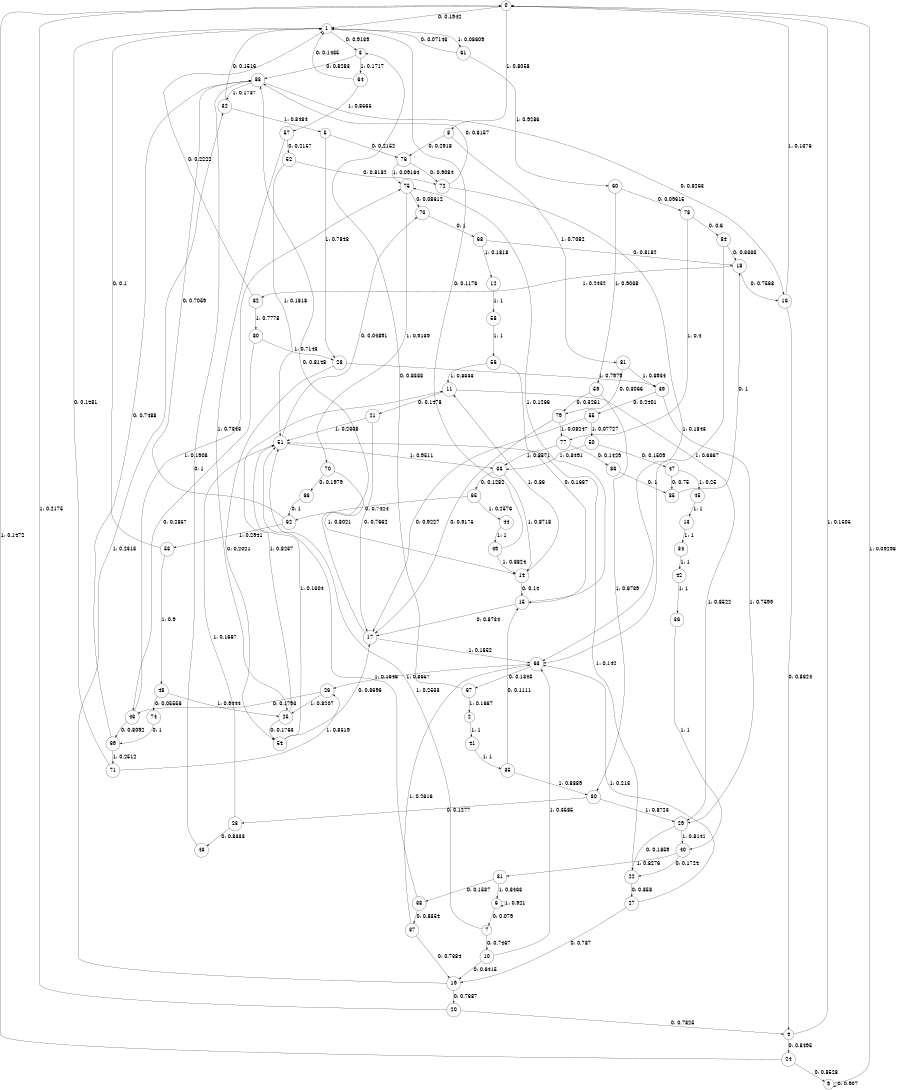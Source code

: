 digraph "ch1face_outputL10" {
size = "6,8.5";
ratio = "fill";
node [shape = circle];
node [fontsize = 24];
edge [fontsize = 24];
0 -> 1 [label = "0: 0.1942   "];
0 -> 8 [label = "1: 0.8058   "];
1 -> 3 [label = "0: 0.9139   "];
1 -> 61 [label = "1: 0.08609  "];
2 -> 41 [label = "1: 1        "];
3 -> 83 [label = "0: 0.8283   "];
3 -> 64 [label = "1: 0.1717   "];
4 -> 24 [label = "0: 0.8495   "];
4 -> 0 [label = "1: 0.1505   "];
5 -> 76 [label = "0: 0.2152   "];
5 -> 28 [label = "1: 0.7848   "];
6 -> 7 [label = "0: 0.079    "];
6 -> 6 [label = "1: 0.921    "];
7 -> 10 [label = "0: 0.7467   "];
7 -> 51 [label = "1: 0.2533   "];
8 -> 76 [label = "0: 0.2918   "];
8 -> 81 [label = "1: 0.7082   "];
9 -> 9 [label = "0: 0.907    "];
9 -> 0 [label = "1: 0.09298  "];
10 -> 19 [label = "0: 0.6415   "];
10 -> 63 [label = "1: 0.3585   "];
11 -> 21 [label = "0: 0.1478   "];
11 -> 29 [label = "1: 0.8522   "];
12 -> 58 [label = "1: 1        "];
13 -> 34 [label = "1: 1        "];
14 -> 15 [label = "0: 0.14     "];
14 -> 11 [label = "1: 0.86     "];
15 -> 17 [label = "0: 0.8734   "];
15 -> 75 [label = "1: 0.1266   "];
16 -> 4 [label = "0: 0.8624   "];
16 -> 0 [label = "1: 0.1376   "];
17 -> 83 [label = "0: 0.8148   "];
17 -> 63 [label = "1: 0.1852   "];
18 -> 16 [label = "0: 0.7568   "];
18 -> 82 [label = "1: 0.2432   "];
19 -> 20 [label = "0: 0.7687   "];
19 -> 32 [label = "1: 0.2313   "];
20 -> 4 [label = "0: 0.7825   "];
20 -> 0 [label = "1: 0.2175   "];
21 -> 17 [label = "0: 0.7662   "];
21 -> 51 [label = "1: 0.2338   "];
22 -> 27 [label = "0: 0.858    "];
22 -> 51 [label = "1: 0.142    "];
23 -> 43 [label = "0: 0.8333   "];
23 -> 51 [label = "1: 0.1667   "];
24 -> 9 [label = "0: 0.8528   "];
24 -> 0 [label = "1: 0.1472   "];
25 -> 54 [label = "0: 0.1763   "];
25 -> 11 [label = "1: 0.8237   "];
26 -> 46 [label = "0: 0.1793   "];
26 -> 25 [label = "1: 0.8207   "];
27 -> 19 [label = "0: 0.787    "];
27 -> 63 [label = "1: 0.213    "];
28 -> 54 [label = "0: 0.2021   "];
28 -> 39 [label = "1: 0.7979   "];
29 -> 22 [label = "0: 0.1859   "];
29 -> 40 [label = "1: 0.8141   "];
30 -> 23 [label = "0: 0.1277   "];
30 -> 29 [label = "1: 0.8723   "];
31 -> 38 [label = "0: 0.1537   "];
31 -> 6 [label = "1: 0.8463   "];
32 -> 1 [label = "0: 0.1516   "];
32 -> 5 [label = "1: 0.8484   "];
33 -> 65 [label = "0: 0.1282   "];
33 -> 14 [label = "1: 0.8718   "];
34 -> 42 [label = "1: 1        "];
35 -> 15 [label = "0: 0.1111   "];
35 -> 30 [label = "1: 0.8889   "];
36 -> 40 [label = "1: 1        "];
37 -> 19 [label = "0: 0.7384   "];
37 -> 63 [label = "1: 0.2616   "];
38 -> 37 [label = "0: 0.8354   "];
38 -> 51 [label = "1: 0.1646   "];
39 -> 55 [label = "0: 0.2401   "];
39 -> 29 [label = "1: 0.7599   "];
40 -> 22 [label = "0: 0.1724   "];
40 -> 31 [label = "1: 0.8276   "];
41 -> 35 [label = "1: 1        "];
42 -> 36 [label = "1: 1        "];
43 -> 83 [label = "0: 1        "];
44 -> 49 [label = "1: 1        "];
45 -> 13 [label = "1: 1        "];
46 -> 69 [label = "0: 0.8092   "];
46 -> 75 [label = "1: 0.1908   "];
47 -> 85 [label = "0: 0.75     "];
47 -> 45 [label = "1: 0.25     "];
48 -> 74 [label = "0: 0.05556  "];
48 -> 25 [label = "1: 0.9444   "];
49 -> 1 [label = "0: 0.1176   "];
49 -> 14 [label = "1: 0.8824   "];
50 -> 47 [label = "0: 0.1509   "];
50 -> 33 [label = "1: 0.8491   "];
51 -> 73 [label = "0: 0.04891  "];
51 -> 33 [label = "1: 0.9511   "];
52 -> 72 [label = "0: 0.8182   "];
52 -> 51 [label = "1: 0.1818   "];
53 -> 1 [label = "0: 0.1      "];
53 -> 48 [label = "1: 0.9      "];
54 -> 17 [label = "0: 0.8696   "];
54 -> 51 [label = "1: 0.1304   "];
55 -> 17 [label = "0: 0.9227   "];
55 -> 50 [label = "1: 0.07727  "];
56 -> 15 [label = "0: 0.1667   "];
56 -> 11 [label = "1: 0.8333   "];
57 -> 52 [label = "0: 0.2157   "];
57 -> 25 [label = "1: 0.7843   "];
58 -> 56 [label = "1: 1        "];
59 -> 79 [label = "0: 0.3261   "];
59 -> 30 [label = "1: 0.6739   "];
60 -> 78 [label = "0: 0.09615  "];
60 -> 59 [label = "1: 0.9038   "];
61 -> 1 [label = "0: 0.07143  "];
61 -> 60 [label = "1: 0.9286   "];
62 -> 83 [label = "0: 0.7059   "];
62 -> 53 [label = "1: 0.2941   "];
63 -> 67 [label = "0: 0.1343   "];
63 -> 26 [label = "1: 0.8657   "];
64 -> 1 [label = "0: 0.1435   "];
64 -> 57 [label = "1: 0.8565   "];
65 -> 62 [label = "0: 0.7424   "];
65 -> 44 [label = "1: 0.2576   "];
66 -> 62 [label = "0: 1        "];
67 -> 3 [label = "0: 0.8333   "];
67 -> 2 [label = "1: 0.1667   "];
68 -> 18 [label = "0: 0.8182   "];
68 -> 12 [label = "1: 0.1818   "];
69 -> 83 [label = "0: 0.7488   "];
69 -> 71 [label = "1: 0.2512   "];
70 -> 66 [label = "0: 0.1979   "];
70 -> 14 [label = "1: 0.8021   "];
71 -> 1 [label = "0: 0.1481   "];
71 -> 26 [label = "1: 0.8519   "];
72 -> 83 [label = "0: 0.8157   "];
72 -> 63 [label = "1: 0.1843   "];
73 -> 68 [label = "0: 1        "];
74 -> 69 [label = "0: 1        "];
75 -> 73 [label = "0: 0.08612  "];
75 -> 70 [label = "1: 0.9139   "];
76 -> 72 [label = "0: 0.9084   "];
76 -> 75 [label = "1: 0.09164  "];
77 -> 86 [label = "0: 0.1429   "];
77 -> 33 [label = "1: 0.8571   "];
78 -> 84 [label = "0: 0.6      "];
78 -> 77 [label = "1: 0.4      "];
79 -> 17 [label = "0: 0.9175   "];
79 -> 77 [label = "1: 0.08247  "];
80 -> 46 [label = "0: 0.2857   "];
80 -> 28 [label = "1: 0.7143   "];
81 -> 79 [label = "0: 0.3066   "];
81 -> 39 [label = "1: 0.6934   "];
82 -> 1 [label = "0: 0.2222   "];
82 -> 80 [label = "1: 0.7778   "];
83 -> 16 [label = "0: 0.8263   "];
83 -> 32 [label = "1: 0.1737   "];
84 -> 18 [label = "0: 0.3333   "];
84 -> 63 [label = "1: 0.6667   "];
85 -> 18 [label = "0: 1        "];
86 -> 85 [label = "0: 1        "];
}